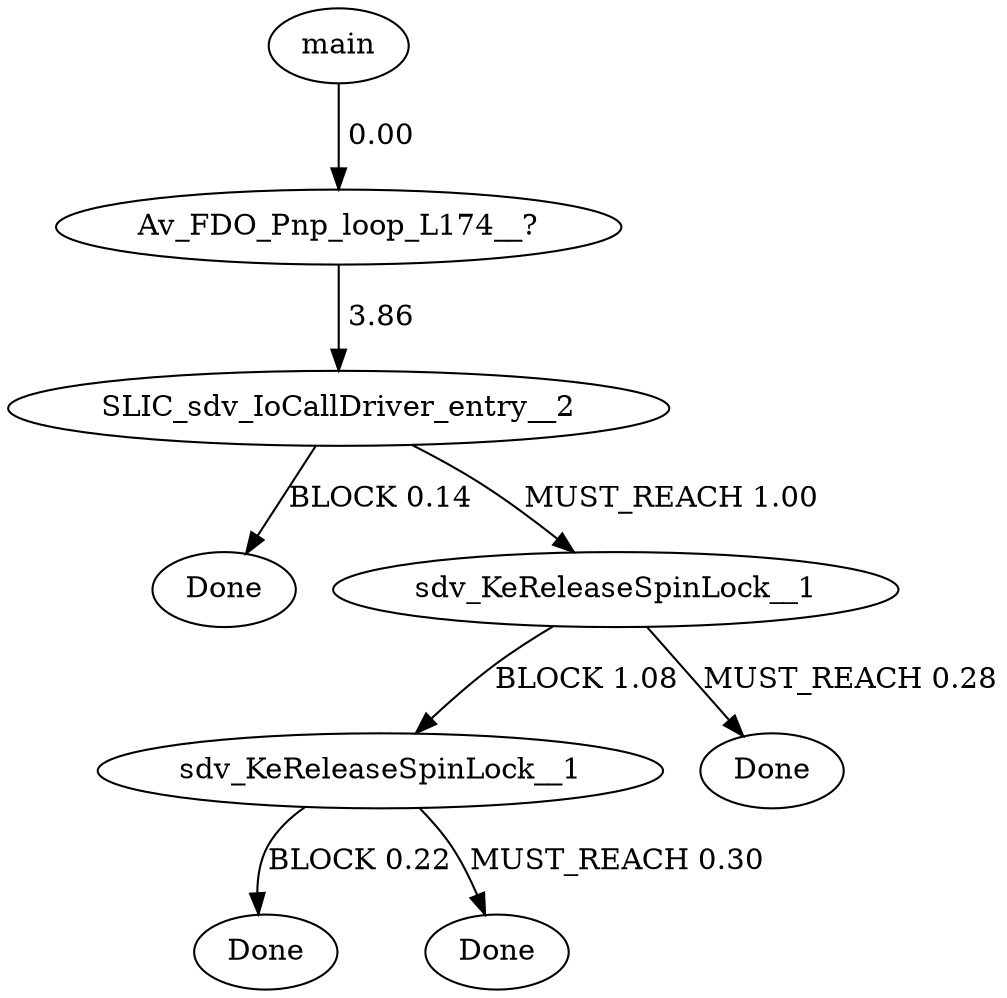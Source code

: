 digraph TG {
0 [label="main"]
1 [label="Av_FDO_Pnp_loop_L174__?"]
2 [label="SLIC_sdv_IoCallDriver_entry__2"]
3 [label="Done"]
4 [label="sdv_KeReleaseSpinLock__1"]
5 [label="sdv_KeReleaseSpinLock__1"]
6 [label="Done"]
7 [label="Done"]
8 [label="Done"]
0 -> 1 [label=" 0.00"]
1 -> 2 [label=" 3.86"]
2 -> 3 [label="BLOCK 0.14"]
2 -> 4 [label="MUST_REACH 1.00"]
4 -> 5 [label="BLOCK 1.08"]
4 -> 8 [label="MUST_REACH 0.28"]
5 -> 6 [label="BLOCK 0.22"]
5 -> 7 [label="MUST_REACH 0.30"]
}
